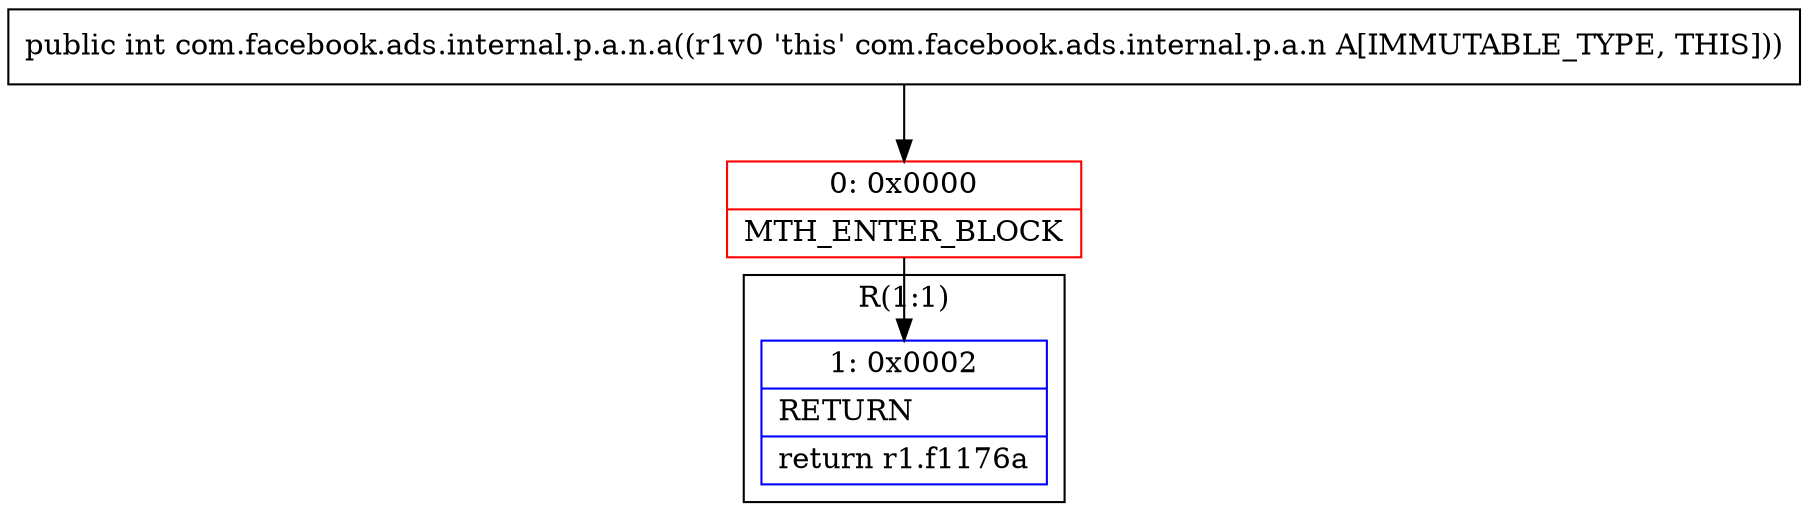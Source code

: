 digraph "CFG forcom.facebook.ads.internal.p.a.n.a()I" {
subgraph cluster_Region_1586193724 {
label = "R(1:1)";
node [shape=record,color=blue];
Node_1 [shape=record,label="{1\:\ 0x0002|RETURN\l|return r1.f1176a\l}"];
}
Node_0 [shape=record,color=red,label="{0\:\ 0x0000|MTH_ENTER_BLOCK\l}"];
MethodNode[shape=record,label="{public int com.facebook.ads.internal.p.a.n.a((r1v0 'this' com.facebook.ads.internal.p.a.n A[IMMUTABLE_TYPE, THIS])) }"];
MethodNode -> Node_0;
Node_0 -> Node_1;
}

